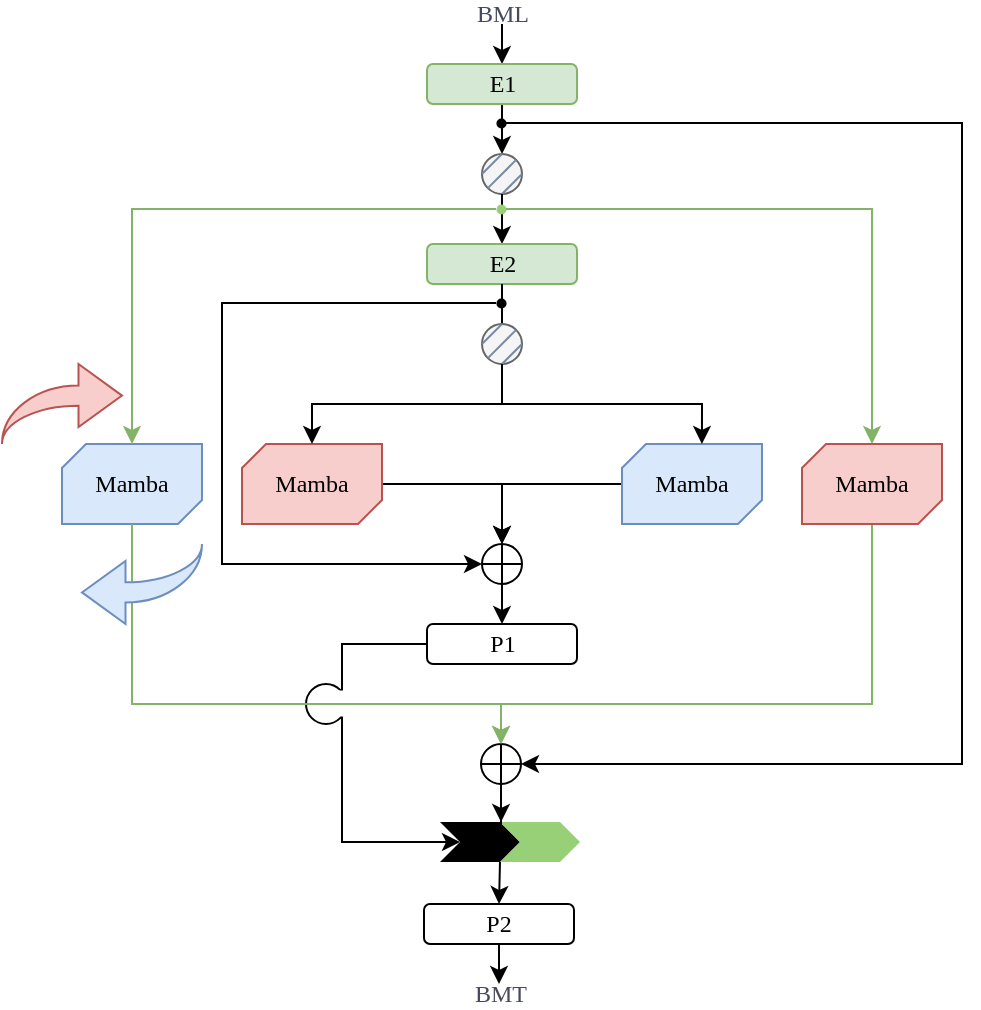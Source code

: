 <mxfile version="26.2.15">
  <diagram name="第 1 页" id="RlPsShAkVt5nRoZMetJD">
    <mxGraphModel dx="648" dy="393" grid="1" gridSize="10" guides="1" tooltips="1" connect="1" arrows="1" fold="1" page="1" pageScale="1" pageWidth="827" pageHeight="1169" math="0" shadow="0">
      <root>
        <mxCell id="0" />
        <mxCell id="1" parent="0" />
        <mxCell id="JpcYnPtzATTZSyCfthqq-106" value="" style="html=1;shadow=0;dashed=0;align=center;verticalAlign=middle;shape=mxgraph.arrows2.jumpInArrow;dy=5.04;dx=21.75;arrowHead=31.58;strokeColor=#b85450;fillColor=#f8cecc;" vertex="1" parent="1">
          <mxGeometry x="130" y="290" width="60" height="40" as="geometry" />
        </mxCell>
        <mxCell id="JpcYnPtzATTZSyCfthqq-80" style="edgeStyle=orthogonalEdgeStyle;rounded=0;orthogonalLoop=1;jettySize=auto;html=1;fontColor=#46495D;" edge="1" parent="1" source="JpcYnPtzATTZSyCfthqq-48" target="JpcYnPtzATTZSyCfthqq-81">
          <mxGeometry relative="1" as="geometry">
            <mxPoint x="290" y="520" as="targetPoint" />
            <Array as="points">
              <mxPoint x="300" y="430" />
            </Array>
          </mxGeometry>
        </mxCell>
        <mxCell id="JpcYnPtzATTZSyCfthqq-1" value="&lt;font&gt;BML&lt;/font&gt;" style="text;html=1;align=center;verticalAlign=middle;resizable=0;points=[];autosize=1;strokeColor=none;fillColor=none;labelBackgroundColor=none;fontColor=#46495D;fontFamily=Times New Roman;spacing=-5;" vertex="1" parent="1">
          <mxGeometry x="360" y="110" width="40" height="10" as="geometry" />
        </mxCell>
        <mxCell id="JpcYnPtzATTZSyCfthqq-2" value="" style="endArrow=classic;html=1;rounded=0;labelBackgroundColor=none;fontColor=default;entryX=0.5;entryY=0;entryDx=0;entryDy=0;" edge="1" parent="1" source="JpcYnPtzATTZSyCfthqq-1" target="JpcYnPtzATTZSyCfthqq-3">
          <mxGeometry width="50" height="50" relative="1" as="geometry">
            <mxPoint x="380" y="110" as="sourcePoint" />
            <mxPoint x="380" y="140" as="targetPoint" />
          </mxGeometry>
        </mxCell>
        <mxCell id="JpcYnPtzATTZSyCfthqq-63" style="edgeStyle=orthogonalEdgeStyle;rounded=0;orthogonalLoop=1;jettySize=auto;html=1;fontColor=#46495D;entryX=0.5;entryY=0;entryDx=0;entryDy=0;" edge="1" parent="1" source="JpcYnPtzATTZSyCfthqq-3" target="JpcYnPtzATTZSyCfthqq-5">
          <mxGeometry relative="1" as="geometry">
            <mxPoint x="380" y="180" as="targetPoint" />
          </mxGeometry>
        </mxCell>
        <mxCell id="JpcYnPtzATTZSyCfthqq-3" value="&lt;font face=&quot;Times New Roman&quot;&gt;E1&lt;/font&gt;" style="rounded=1;whiteSpace=wrap;html=1;labelBackgroundColor=none;fillColor=#d5e8d4;strokeColor=#82b366;" vertex="1" parent="1">
          <mxGeometry x="342.5" y="140" width="75" height="20" as="geometry" />
        </mxCell>
        <mxCell id="JpcYnPtzATTZSyCfthqq-5" value="" style="ellipse;whiteSpace=wrap;html=1;aspect=fixed;strokeColor=#666666;fontColor=#333333;fillColor=#f5f5f5;" vertex="1" parent="1">
          <mxGeometry x="370" y="185" width="20" height="20" as="geometry" />
        </mxCell>
        <mxCell id="JpcYnPtzATTZSyCfthqq-6" value="" style="endArrow=none;html=1;rounded=0;strokeColor=#788AA3;fontColor=#46495D;fillColor=#B2C9AB;exitX=1;exitY=0;exitDx=0;exitDy=0;entryX=0;entryY=1;entryDx=0;entryDy=0;" edge="1" parent="1" source="JpcYnPtzATTZSyCfthqq-5" target="JpcYnPtzATTZSyCfthqq-5">
          <mxGeometry width="50" height="50" relative="1" as="geometry">
            <mxPoint x="380" y="270" as="sourcePoint" />
            <mxPoint x="400" y="250" as="targetPoint" />
          </mxGeometry>
        </mxCell>
        <mxCell id="JpcYnPtzATTZSyCfthqq-7" value="" style="endArrow=none;html=1;rounded=0;strokeColor=#788AA3;fontColor=#46495D;fillColor=#B2C9AB;exitX=0.5;exitY=0;exitDx=0;exitDy=0;entryX=0;entryY=0.5;entryDx=0;entryDy=0;" edge="1" parent="1" source="JpcYnPtzATTZSyCfthqq-5" target="JpcYnPtzATTZSyCfthqq-5">
          <mxGeometry width="50" height="50" relative="1" as="geometry">
            <mxPoint x="400" y="200" as="sourcePoint" />
            <mxPoint x="383" y="207" as="targetPoint" />
          </mxGeometry>
        </mxCell>
        <mxCell id="JpcYnPtzATTZSyCfthqq-8" value="" style="endArrow=none;html=1;rounded=0;strokeColor=#788AA3;fontColor=#46495D;fillColor=#B2C9AB;exitX=1;exitY=0.5;exitDx=0;exitDy=0;entryX=0.5;entryY=1;entryDx=0;entryDy=0;" edge="1" parent="1" source="JpcYnPtzATTZSyCfthqq-5" target="JpcYnPtzATTZSyCfthqq-5">
          <mxGeometry width="50" height="50" relative="1" as="geometry">
            <mxPoint x="397" y="193" as="sourcePoint" />
            <mxPoint x="383" y="207" as="targetPoint" />
            <Array as="points" />
          </mxGeometry>
        </mxCell>
        <mxCell id="JpcYnPtzATTZSyCfthqq-9" value="" style="endArrow=classic;html=1;rounded=0;labelBackgroundColor=none;fontColor=default;entryX=0.5;entryY=0;entryDx=0;entryDy=0;exitX=0.5;exitY=1;exitDx=0;exitDy=0;" edge="1" parent="1" source="JpcYnPtzATTZSyCfthqq-5" target="JpcYnPtzATTZSyCfthqq-10">
          <mxGeometry width="50" height="50" relative="1" as="geometry">
            <mxPoint x="380" y="200" as="sourcePoint" />
            <mxPoint x="379.71" y="230" as="targetPoint" />
          </mxGeometry>
        </mxCell>
        <mxCell id="JpcYnPtzATTZSyCfthqq-10" value="&lt;font face=&quot;Times New Roman&quot;&gt;E2&lt;/font&gt;" style="rounded=1;whiteSpace=wrap;html=1;labelBackgroundColor=none;fillColor=#d5e8d4;strokeColor=#82b366;" vertex="1" parent="1">
          <mxGeometry x="342.5" y="230" width="75" height="20" as="geometry" />
        </mxCell>
        <mxCell id="JpcYnPtzATTZSyCfthqq-16" value="" style="group" vertex="1" connectable="0" parent="1">
          <mxGeometry x="370" y="250" width="20" height="40" as="geometry" />
        </mxCell>
        <mxCell id="JpcYnPtzATTZSyCfthqq-11" value="" style="endArrow=none;html=1;rounded=0;fontColor=#46495D;curved=0;startFill=0;strokeWidth=1;jumpSize=6;" edge="1" parent="JpcYnPtzATTZSyCfthqq-16" source="JpcYnPtzATTZSyCfthqq-10">
          <mxGeometry width="50" height="50" relative="1" as="geometry">
            <mxPoint x="10" as="sourcePoint" />
            <mxPoint x="10" y="20" as="targetPoint" />
          </mxGeometry>
        </mxCell>
        <mxCell id="JpcYnPtzATTZSyCfthqq-12" value="" style="ellipse;whiteSpace=wrap;html=1;aspect=fixed;strokeColor=#666666;fontColor=#333333;fillColor=#f5f5f5;" vertex="1" parent="JpcYnPtzATTZSyCfthqq-16">
          <mxGeometry y="20" width="20" height="20" as="geometry" />
        </mxCell>
        <mxCell id="JpcYnPtzATTZSyCfthqq-13" value="" style="endArrow=none;html=1;rounded=0;strokeColor=#788AA3;fontColor=#46495D;fillColor=#B2C9AB;exitX=1;exitY=0;exitDx=0;exitDy=0;entryX=0;entryY=1;entryDx=0;entryDy=0;" edge="1" parent="JpcYnPtzATTZSyCfthqq-16" source="JpcYnPtzATTZSyCfthqq-12" target="JpcYnPtzATTZSyCfthqq-12">
          <mxGeometry width="50" height="50" relative="1" as="geometry">
            <mxPoint x="10" y="110" as="sourcePoint" />
            <mxPoint x="30" y="90" as="targetPoint" />
          </mxGeometry>
        </mxCell>
        <mxCell id="JpcYnPtzATTZSyCfthqq-14" value="" style="endArrow=none;html=1;rounded=0;strokeColor=#788AA3;fontColor=#46495D;fillColor=#B2C9AB;exitX=0.5;exitY=0;exitDx=0;exitDy=0;entryX=0;entryY=0.5;entryDx=0;entryDy=0;" edge="1" parent="JpcYnPtzATTZSyCfthqq-16" source="JpcYnPtzATTZSyCfthqq-12" target="JpcYnPtzATTZSyCfthqq-12">
          <mxGeometry width="50" height="50" relative="1" as="geometry">
            <mxPoint x="30" y="40" as="sourcePoint" />
            <mxPoint x="13" y="47" as="targetPoint" />
          </mxGeometry>
        </mxCell>
        <mxCell id="JpcYnPtzATTZSyCfthqq-15" value="" style="endArrow=none;html=1;rounded=0;strokeColor=#788AA3;fontColor=#46495D;fillColor=#B2C9AB;exitX=1;exitY=0.5;exitDx=0;exitDy=0;entryX=0.5;entryY=1;entryDx=0;entryDy=0;" edge="1" parent="JpcYnPtzATTZSyCfthqq-16" source="JpcYnPtzATTZSyCfthqq-12" target="JpcYnPtzATTZSyCfthqq-12">
          <mxGeometry width="50" height="50" relative="1" as="geometry">
            <mxPoint x="27" y="33" as="sourcePoint" />
            <mxPoint x="13" y="47" as="targetPoint" />
            <Array as="points" />
          </mxGeometry>
        </mxCell>
        <mxCell id="JpcYnPtzATTZSyCfthqq-75" style="edgeStyle=orthogonalEdgeStyle;rounded=0;orthogonalLoop=1;jettySize=auto;html=1;exitX=1;exitY=0.5;exitDx=0;exitDy=0;exitPerimeter=0;fontColor=#46495D;entryX=0.5;entryY=0;entryDx=0;entryDy=0;" edge="1" parent="1" source="JpcYnPtzATTZSyCfthqq-29" target="JpcYnPtzATTZSyCfthqq-37">
          <mxGeometry relative="1" as="geometry">
            <mxPoint x="380" y="380" as="targetPoint" />
          </mxGeometry>
        </mxCell>
        <mxCell id="JpcYnPtzATTZSyCfthqq-29" value="Mamba" style="verticalLabelPosition=middle;verticalAlign=middle;html=1;shape=mxgraph.basic.diag_snip_rect;dx=6;whiteSpace=wrap;strokeColor=#b85450;fillColor=#f8cecc;fontFamily=Times New Roman;labelPosition=center;align=center;" vertex="1" parent="1">
          <mxGeometry x="250" y="330" width="70" height="40" as="geometry" />
        </mxCell>
        <mxCell id="JpcYnPtzATTZSyCfthqq-70" style="edgeStyle=orthogonalEdgeStyle;rounded=0;orthogonalLoop=1;jettySize=auto;html=1;entryX=0.5;entryY=0;entryDx=0;entryDy=0;fontColor=#46495D;exitX=0;exitY=0.5;exitDx=0;exitDy=0;exitPerimeter=0;" edge="1" parent="1" source="JpcYnPtzATTZSyCfthqq-34" target="JpcYnPtzATTZSyCfthqq-37">
          <mxGeometry relative="1" as="geometry">
            <Array as="points">
              <mxPoint x="380" y="350" />
            </Array>
          </mxGeometry>
        </mxCell>
        <mxCell id="JpcYnPtzATTZSyCfthqq-34" value="Mamba" style="verticalLabelPosition=middle;verticalAlign=middle;html=1;shape=mxgraph.basic.diag_snip_rect;dx=6;whiteSpace=wrap;strokeColor=#6c8ebf;fillColor=#dae8fc;fontFamily=Times New Roman;labelPosition=center;align=center;" vertex="1" parent="1">
          <mxGeometry x="440" y="330" width="70" height="40" as="geometry" />
        </mxCell>
        <mxCell id="JpcYnPtzATTZSyCfthqq-33" style="edgeStyle=orthogonalEdgeStyle;rounded=0;orthogonalLoop=1;jettySize=auto;html=1;fontColor=#46495D;exitX=0.5;exitY=1;exitDx=0;exitDy=0;entryX=0.571;entryY=0;entryDx=0;entryDy=0;entryPerimeter=0;" edge="1" parent="1" source="JpcYnPtzATTZSyCfthqq-12" target="JpcYnPtzATTZSyCfthqq-34">
          <mxGeometry relative="1" as="geometry">
            <mxPoint x="470" y="330" as="targetPoint" />
          </mxGeometry>
        </mxCell>
        <mxCell id="JpcYnPtzATTZSyCfthqq-36" style="edgeStyle=orthogonalEdgeStyle;rounded=0;orthogonalLoop=1;jettySize=auto;html=1;entryX=0.5;entryY=0;entryDx=0;entryDy=0;entryPerimeter=0;fontColor=#46495D;exitX=0.5;exitY=1;exitDx=0;exitDy=0;" edge="1" parent="1" source="JpcYnPtzATTZSyCfthqq-12" target="JpcYnPtzATTZSyCfthqq-29">
          <mxGeometry relative="1" as="geometry" />
        </mxCell>
        <mxCell id="JpcYnPtzATTZSyCfthqq-48" value="&lt;font face=&quot;Times New Roman&quot;&gt;P1&lt;/font&gt;" style="rounded=1;whiteSpace=wrap;html=1;labelBackgroundColor=none;" vertex="1" parent="1">
          <mxGeometry x="342.5" y="420" width="75" height="20" as="geometry" />
        </mxCell>
        <mxCell id="JpcYnPtzATTZSyCfthqq-49" style="rounded=0;orthogonalLoop=1;jettySize=auto;html=1;entryX=0.5;entryY=0;entryDx=0;entryDy=0;fontColor=#46495D;endArrow=classic;startFill=0;endFill=1;exitX=0.5;exitY=1;exitDx=0;exitDy=0;" edge="1" parent="1" source="JpcYnPtzATTZSyCfthqq-37" target="JpcYnPtzATTZSyCfthqq-48">
          <mxGeometry relative="1" as="geometry">
            <mxPoint x="390" y="360" as="sourcePoint" />
            <mxPoint x="390" y="390" as="targetPoint" />
          </mxGeometry>
        </mxCell>
        <mxCell id="JpcYnPtzATTZSyCfthqq-54" value="" style="group" vertex="1" connectable="0" parent="1">
          <mxGeometry x="370" y="380" width="20" height="20" as="geometry" />
        </mxCell>
        <mxCell id="JpcYnPtzATTZSyCfthqq-37" value="" style="ellipse;whiteSpace=wrap;html=1;aspect=fixed;" vertex="1" parent="JpcYnPtzATTZSyCfthqq-54">
          <mxGeometry width="20" height="20" as="geometry" />
        </mxCell>
        <mxCell id="JpcYnPtzATTZSyCfthqq-39" value="" style="endArrow=none;html=1;rounded=0;fontColor=#46495D;exitX=1;exitY=0.5;exitDx=0;exitDy=0;entryX=0;entryY=0.5;entryDx=0;entryDy=0;" edge="1" parent="JpcYnPtzATTZSyCfthqq-54" source="JpcYnPtzATTZSyCfthqq-37" target="JpcYnPtzATTZSyCfthqq-37">
          <mxGeometry width="50" height="50" relative="1" as="geometry">
            <mxPoint x="27" y="-187" as="sourcePoint" />
            <mxPoint x="13" y="-173" as="targetPoint" />
          </mxGeometry>
        </mxCell>
        <mxCell id="JpcYnPtzATTZSyCfthqq-40" value="" style="endArrow=none;html=1;rounded=0;fontColor=#46495D;exitX=0.5;exitY=0;exitDx=0;exitDy=0;entryX=0.5;entryY=1;entryDx=0;entryDy=0;" edge="1" parent="JpcYnPtzATTZSyCfthqq-54" source="JpcYnPtzATTZSyCfthqq-37" target="JpcYnPtzATTZSyCfthqq-37">
          <mxGeometry width="50" height="50" relative="1" as="geometry">
            <mxPoint x="30" as="sourcePoint" />
            <mxPoint x="10" as="targetPoint" />
            <Array as="points" />
          </mxGeometry>
        </mxCell>
        <mxCell id="JpcYnPtzATTZSyCfthqq-56" value="" style="group" vertex="1" connectable="0" parent="1">
          <mxGeometry x="369.5" y="480" width="20" height="20" as="geometry" />
        </mxCell>
        <mxCell id="JpcYnPtzATTZSyCfthqq-57" value="" style="ellipse;whiteSpace=wrap;html=1;aspect=fixed;" vertex="1" parent="JpcYnPtzATTZSyCfthqq-56">
          <mxGeometry width="20" height="20" as="geometry" />
        </mxCell>
        <mxCell id="JpcYnPtzATTZSyCfthqq-58" value="" style="endArrow=none;html=1;rounded=0;fontColor=#46495D;exitX=1;exitY=0.5;exitDx=0;exitDy=0;entryX=0;entryY=0.5;entryDx=0;entryDy=0;" edge="1" parent="JpcYnPtzATTZSyCfthqq-56" source="JpcYnPtzATTZSyCfthqq-57" target="JpcYnPtzATTZSyCfthqq-57">
          <mxGeometry width="50" height="50" relative="1" as="geometry">
            <mxPoint x="27" y="-187" as="sourcePoint" />
            <mxPoint x="13" y="-173" as="targetPoint" />
          </mxGeometry>
        </mxCell>
        <mxCell id="JpcYnPtzATTZSyCfthqq-59" value="" style="endArrow=none;html=1;rounded=0;fontColor=#46495D;exitX=0.5;exitY=0;exitDx=0;exitDy=0;entryX=0.5;entryY=1;entryDx=0;entryDy=0;" edge="1" parent="JpcYnPtzATTZSyCfthqq-56" source="JpcYnPtzATTZSyCfthqq-57" target="JpcYnPtzATTZSyCfthqq-57">
          <mxGeometry width="50" height="50" relative="1" as="geometry">
            <mxPoint x="30" as="sourcePoint" />
            <mxPoint x="10" as="targetPoint" />
            <Array as="points" />
          </mxGeometry>
        </mxCell>
        <mxCell id="JpcYnPtzATTZSyCfthqq-67" style="edgeStyle=orthogonalEdgeStyle;rounded=0;orthogonalLoop=1;jettySize=auto;html=1;fontColor=#46495D;entryX=1;entryY=0.5;entryDx=0;entryDy=0;" edge="1" parent="1" source="JpcYnPtzATTZSyCfthqq-60" target="JpcYnPtzATTZSyCfthqq-57">
          <mxGeometry relative="1" as="geometry">
            <mxPoint x="560" y="540.571" as="targetPoint" />
            <Array as="points">
              <mxPoint x="610" y="169" />
              <mxPoint x="610" y="490" />
            </Array>
          </mxGeometry>
        </mxCell>
        <mxCell id="JpcYnPtzATTZSyCfthqq-60" value="" style="ellipse;whiteSpace=wrap;html=1;aspect=fixed;fillColor=#000000;strokeWidth=0;" vertex="1" parent="1">
          <mxGeometry x="377" y="167" width="5" height="5" as="geometry" />
        </mxCell>
        <mxCell id="JpcYnPtzATTZSyCfthqq-68" value="" style="ellipse;whiteSpace=wrap;html=1;aspect=fixed;strokeWidth=0;gradientColor=none;fillColor=#97D077;strokeColor=none;" vertex="1" parent="1">
          <mxGeometry x="377" y="210" width="5" height="5" as="geometry" />
        </mxCell>
        <mxCell id="JpcYnPtzATTZSyCfthqq-76" style="edgeStyle=orthogonalEdgeStyle;rounded=0;orthogonalLoop=1;jettySize=auto;html=1;entryX=0.5;entryY=0;entryDx=0;entryDy=0;fontColor=#46495D;exitX=0.5;exitY=1;exitDx=0;exitDy=0;exitPerimeter=0;fillColor=#d5e8d4;strokeColor=#82b366;" edge="1" parent="1" source="JpcYnPtzATTZSyCfthqq-71" target="JpcYnPtzATTZSyCfthqq-57">
          <mxGeometry relative="1" as="geometry">
            <Array as="points">
              <mxPoint x="565" y="460" />
              <mxPoint x="380" y="460" />
            </Array>
          </mxGeometry>
        </mxCell>
        <mxCell id="JpcYnPtzATTZSyCfthqq-71" value="Mamba" style="verticalLabelPosition=middle;verticalAlign=middle;html=1;shape=mxgraph.basic.diag_snip_rect;dx=6;whiteSpace=wrap;strokeColor=#b85450;fillColor=#f8cecc;fontFamily=Times New Roman;labelPosition=center;align=center;" vertex="1" parent="1">
          <mxGeometry x="530" y="330" width="70" height="40" as="geometry" />
        </mxCell>
        <mxCell id="JpcYnPtzATTZSyCfthqq-72" style="edgeStyle=orthogonalEdgeStyle;rounded=0;orthogonalLoop=1;jettySize=auto;html=1;entryX=0.5;entryY=0;entryDx=0;entryDy=0;entryPerimeter=0;strokeColor=#82b366;fontColor=#46495D;fillColor=#d5e8d4;" edge="1" parent="1" source="JpcYnPtzATTZSyCfthqq-68" target="JpcYnPtzATTZSyCfthqq-71">
          <mxGeometry relative="1" as="geometry" />
        </mxCell>
        <mxCell id="JpcYnPtzATTZSyCfthqq-73" value="Mamba" style="verticalLabelPosition=middle;verticalAlign=middle;html=1;shape=mxgraph.basic.diag_snip_rect;dx=6;whiteSpace=wrap;strokeColor=#6c8ebf;fillColor=#dae8fc;fontFamily=Times New Roman;labelPosition=center;align=center;" vertex="1" parent="1">
          <mxGeometry x="160" y="330" width="70" height="40" as="geometry" />
        </mxCell>
        <mxCell id="JpcYnPtzATTZSyCfthqq-79" style="edgeStyle=orthogonalEdgeStyle;rounded=0;orthogonalLoop=1;jettySize=auto;html=1;fontColor=#46495D;entryX=0;entryY=0.5;entryDx=0;entryDy=0;" edge="1" parent="1" source="JpcYnPtzATTZSyCfthqq-78" target="JpcYnPtzATTZSyCfthqq-37">
          <mxGeometry relative="1" as="geometry">
            <mxPoint x="370" y="380" as="targetPoint" />
            <Array as="points">
              <mxPoint x="240" y="259" />
              <mxPoint x="240" y="390" />
            </Array>
          </mxGeometry>
        </mxCell>
        <mxCell id="JpcYnPtzATTZSyCfthqq-78" value="" style="ellipse;whiteSpace=wrap;html=1;aspect=fixed;fillColor=#000000;strokeWidth=0;" vertex="1" parent="1">
          <mxGeometry x="377" y="257" width="5" height="5" as="geometry" />
        </mxCell>
        <mxCell id="JpcYnPtzATTZSyCfthqq-74" style="edgeStyle=orthogonalEdgeStyle;rounded=0;orthogonalLoop=1;jettySize=auto;html=1;entryX=0.5;entryY=0;entryDx=0;entryDy=0;entryPerimeter=0;strokeColor=#82b366;fontColor=#46495D;fillColor=#d5e8d4;" edge="1" parent="1" source="JpcYnPtzATTZSyCfthqq-68" target="JpcYnPtzATTZSyCfthqq-73">
          <mxGeometry relative="1" as="geometry" />
        </mxCell>
        <mxCell id="JpcYnPtzATTZSyCfthqq-85" value="" style="ellipse;whiteSpace=wrap;html=1;aspect=fixed;fillStyle=hatch;" vertex="1" parent="1">
          <mxGeometry x="282" y="450" width="20" height="20" as="geometry" />
        </mxCell>
        <mxCell id="JpcYnPtzATTZSyCfthqq-87" value="" style="rounded=0;whiteSpace=wrap;html=1;strokeColor=none;fontColor=#46495D;fillColor=#FFFFFF;strokeWidth=0;" vertex="1" parent="1">
          <mxGeometry x="296.5" y="453" width="7" height="13" as="geometry" />
        </mxCell>
        <mxCell id="JpcYnPtzATTZSyCfthqq-77" style="edgeStyle=orthogonalEdgeStyle;rounded=0;orthogonalLoop=1;jettySize=auto;html=1;fontColor=#46495D;exitX=0.5;exitY=1;exitDx=0;exitDy=0;exitPerimeter=0;entryX=0.5;entryY=0;entryDx=0;entryDy=0;fillColor=#d5e8d4;strokeColor=#82b366;" edge="1" parent="1">
          <mxGeometry relative="1" as="geometry">
            <mxPoint x="379.5" y="480" as="targetPoint" />
            <mxPoint x="195" y="370" as="sourcePoint" />
            <Array as="points">
              <mxPoint x="195" y="460" />
              <mxPoint x="380" y="460" />
            </Array>
          </mxGeometry>
        </mxCell>
        <mxCell id="JpcYnPtzATTZSyCfthqq-103" style="edgeStyle=orthogonalEdgeStyle;rounded=0;orthogonalLoop=1;jettySize=auto;html=1;fontColor=#46495D;" edge="1" parent="1" source="JpcYnPtzATTZSyCfthqq-93">
          <mxGeometry relative="1" as="geometry">
            <mxPoint x="378.5" y="600" as="targetPoint" />
          </mxGeometry>
        </mxCell>
        <mxCell id="JpcYnPtzATTZSyCfthqq-93" value="&lt;font face=&quot;Times New Roman&quot;&gt;P2&lt;/font&gt;" style="rounded=1;whiteSpace=wrap;html=1;labelBackgroundColor=none;" vertex="1" parent="1">
          <mxGeometry x="341" y="560" width="75" height="20" as="geometry" />
        </mxCell>
        <mxCell id="JpcYnPtzATTZSyCfthqq-94" style="edgeStyle=orthogonalEdgeStyle;rounded=0;orthogonalLoop=1;jettySize=auto;html=1;exitX=0.75;exitY=1;exitDx=0;exitDy=0;entryX=0.5;entryY=0;entryDx=0;entryDy=0;fontColor=#46495D;" edge="1" parent="1" source="JpcYnPtzATTZSyCfthqq-81" target="JpcYnPtzATTZSyCfthqq-93">
          <mxGeometry relative="1" as="geometry" />
        </mxCell>
        <mxCell id="JpcYnPtzATTZSyCfthqq-100" value="" style="group" vertex="1" connectable="0" parent="1">
          <mxGeometry x="349" y="519" width="70" height="20" as="geometry" />
        </mxCell>
        <mxCell id="JpcYnPtzATTZSyCfthqq-90" value="" style="group" vertex="1" connectable="0" parent="JpcYnPtzATTZSyCfthqq-100">
          <mxGeometry width="69.5" height="20" as="geometry" />
        </mxCell>
        <mxCell id="JpcYnPtzATTZSyCfthqq-81" value="" style="shape=step;perimeter=stepPerimeter;whiteSpace=wrap;html=1;fixedSize=1;strokeColor=none;fontColor=#46495D;fillColor=#000000;size=10;" vertex="1" parent="JpcYnPtzATTZSyCfthqq-90">
          <mxGeometry width="40" height="20" as="geometry" />
        </mxCell>
        <mxCell id="JpcYnPtzATTZSyCfthqq-99" value="" style="shape=step;perimeter=stepPerimeter;whiteSpace=wrap;html=1;fixedSize=1;strokeColor=none;fontColor=#46495D;fillColor=#97D077;size=10;" vertex="1" parent="JpcYnPtzATTZSyCfthqq-100">
          <mxGeometry x="30" width="40" height="20" as="geometry" />
        </mxCell>
        <mxCell id="JpcYnPtzATTZSyCfthqq-102" style="edgeStyle=orthogonalEdgeStyle;rounded=0;orthogonalLoop=1;jettySize=auto;html=1;entryX=0.013;entryY=0;entryDx=0;entryDy=0;entryPerimeter=0;fontColor=#46495D;" edge="1" parent="1" source="JpcYnPtzATTZSyCfthqq-57" target="JpcYnPtzATTZSyCfthqq-99">
          <mxGeometry relative="1" as="geometry" />
        </mxCell>
        <mxCell id="JpcYnPtzATTZSyCfthqq-104" value="&lt;font&gt;BMT&lt;/font&gt;" style="text;html=1;align=center;verticalAlign=middle;resizable=0;points=[];autosize=1;strokeColor=none;fillColor=none;labelBackgroundColor=none;fontColor=#46495D;fontFamily=Times New Roman;spacing=-5;" vertex="1" parent="1">
          <mxGeometry x="358.5" y="600" width="40" height="10" as="geometry" />
        </mxCell>
        <mxCell id="JpcYnPtzATTZSyCfthqq-108" value="" style="html=1;shadow=0;dashed=0;align=center;verticalAlign=middle;shape=mxgraph.arrows2.jumpInArrow;dy=5.04;dx=21.75;arrowHead=31.58;strokeColor=#6c8ebf;fillColor=#dae8fc;direction=west;" vertex="1" parent="1">
          <mxGeometry x="170" y="380" width="60" height="40" as="geometry" />
        </mxCell>
      </root>
    </mxGraphModel>
  </diagram>
</mxfile>
